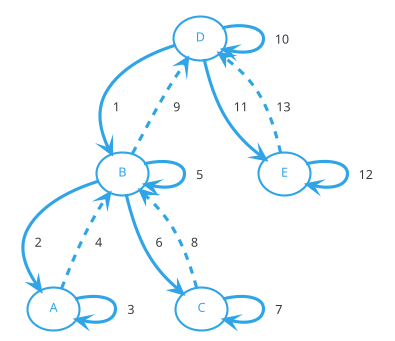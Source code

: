 @startuml
top to bottom direction
!theme cerulean-outline
(D) --> (B): 1
(B) --> (A): 2
(A) --> (A): 3
(A) ..> (B): 4
(B) --> (B): 5
(B) --> (C): 6
(C) --> (C): 7
(C) ..> (B): 8
(B) ..> (D): 9
(D) --> (D): 10
(D) --> (E): 11
(E) --> (E): 12
(E) ..> (D): 13
@enduml
